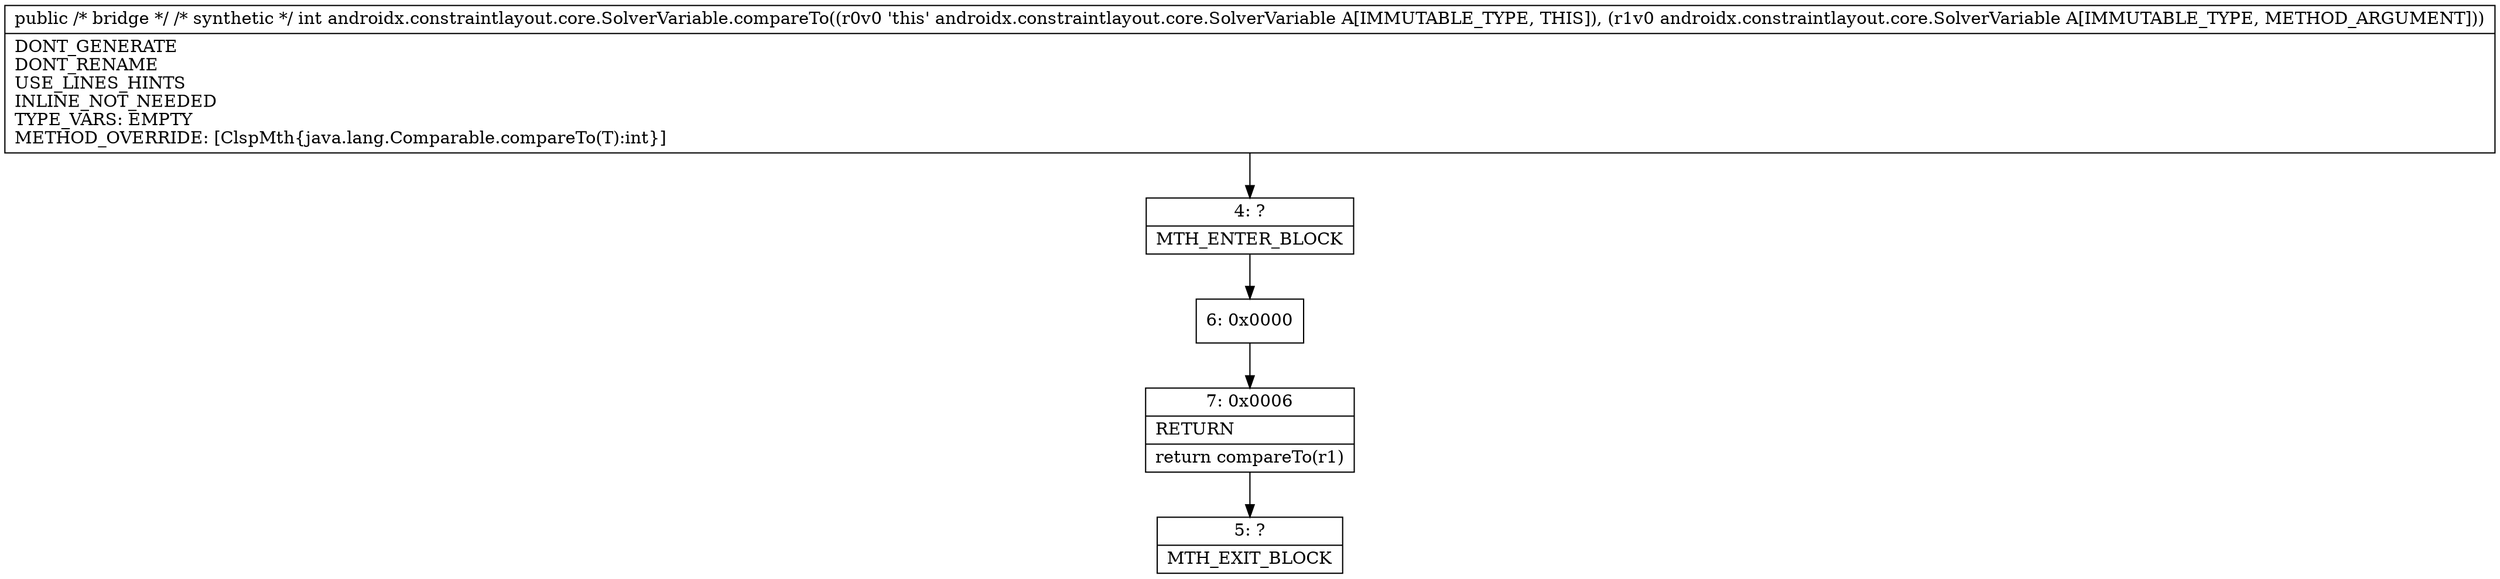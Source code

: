 digraph "CFG forandroidx.constraintlayout.core.SolverVariable.compareTo(Ljava\/lang\/Object;)I" {
Node_4 [shape=record,label="{4\:\ ?|MTH_ENTER_BLOCK\l}"];
Node_6 [shape=record,label="{6\:\ 0x0000}"];
Node_7 [shape=record,label="{7\:\ 0x0006|RETURN\l|return compareTo(r1)\l}"];
Node_5 [shape=record,label="{5\:\ ?|MTH_EXIT_BLOCK\l}"];
MethodNode[shape=record,label="{public \/* bridge *\/ \/* synthetic *\/ int androidx.constraintlayout.core.SolverVariable.compareTo((r0v0 'this' androidx.constraintlayout.core.SolverVariable A[IMMUTABLE_TYPE, THIS]), (r1v0 androidx.constraintlayout.core.SolverVariable A[IMMUTABLE_TYPE, METHOD_ARGUMENT]))  | DONT_GENERATE\lDONT_RENAME\lUSE_LINES_HINTS\lINLINE_NOT_NEEDED\lTYPE_VARS: EMPTY\lMETHOD_OVERRIDE: [ClspMth\{java.lang.Comparable.compareTo(T):int\}]\l}"];
MethodNode -> Node_4;Node_4 -> Node_6;
Node_6 -> Node_7;
Node_7 -> Node_5;
}

